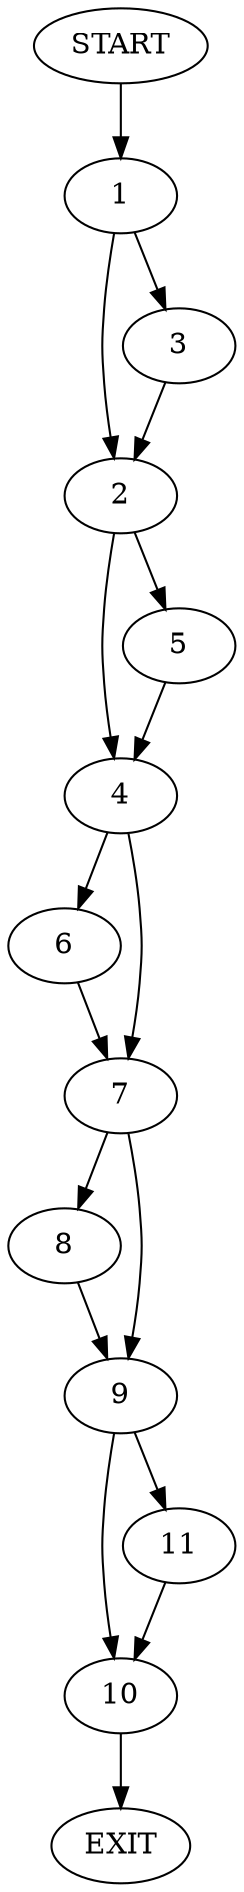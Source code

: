 digraph {
0 [label="START"]
12 [label="EXIT"]
0 -> 1
1 -> 2
1 -> 3
2 -> 4
2 -> 5
3 -> 2
5 -> 4
4 -> 6
4 -> 7
6 -> 7
7 -> 8
7 -> 9
9 -> 10
9 -> 11
8 -> 9
11 -> 10
10 -> 12
}
